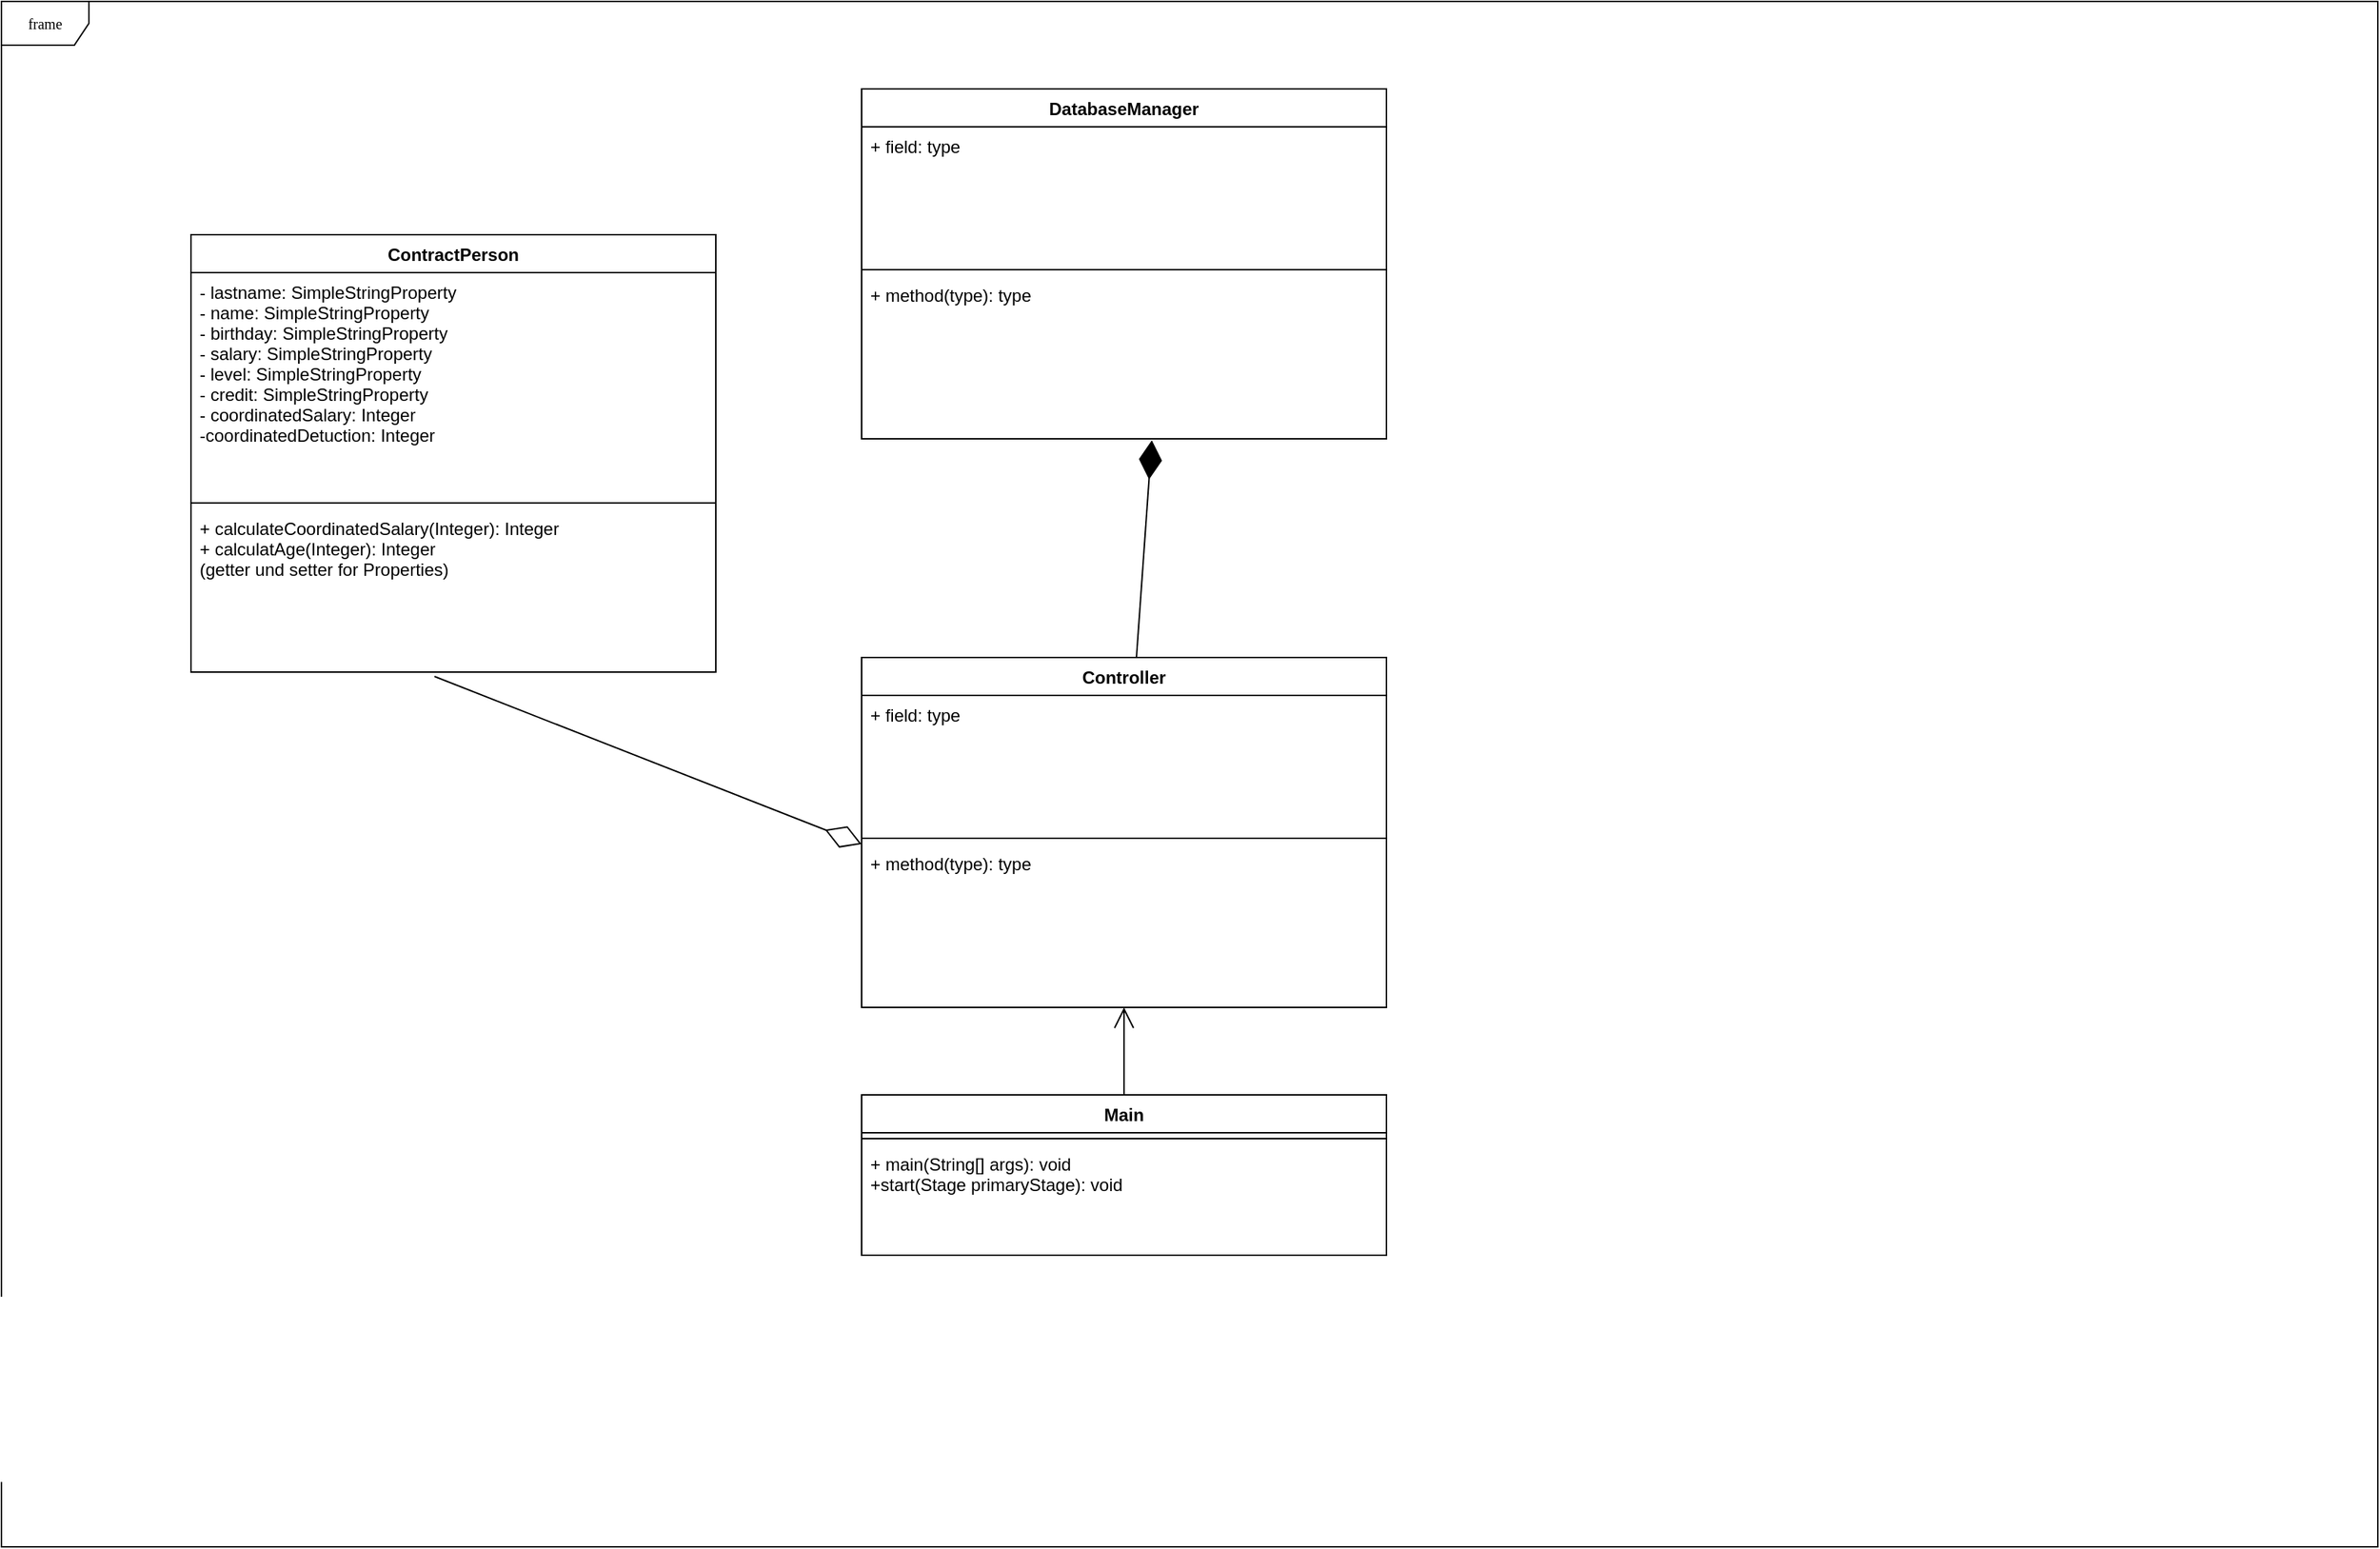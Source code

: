 <mxfile version="11.0.2" type="github"><diagram name="Page-1" id="c4acf3e9-155e-7222-9cf6-157b1a14988f"><mxGraphModel dx="1697" dy="920" grid="1" gridSize="10" guides="1" tooltips="1" connect="1" arrows="1" fold="1" page="1" pageScale="1" pageWidth="850" pageHeight="1100" background="#ffffff" math="0" shadow="0"><root><mxCell id="0"/><mxCell id="1" parent="0"/><mxCell id="17acba5748e5396b-1" value="frame" style="shape=umlFrame;whiteSpace=wrap;html=1;rounded=0;shadow=0;comic=0;labelBackgroundColor=none;strokeColor=#000000;strokeWidth=1;fillColor=#ffffff;fontFamily=Verdana;fontSize=10;fontColor=#000000;align=center;" parent="1" vertex="1"><mxGeometry x="30" y="20" width="1630" height="1060" as="geometry"/></mxCell><mxCell id="3Uqe1BacnNjltY_FLwAF-1" value="ContractPerson" style="swimlane;fontStyle=1;align=center;verticalAlign=top;childLayout=stackLayout;horizontal=1;startSize=26;horizontalStack=0;resizeParent=1;resizeParentMax=0;resizeLast=0;collapsible=1;marginBottom=0;" parent="1" vertex="1"><mxGeometry x="160" y="180" width="360" height="300" as="geometry"/></mxCell><mxCell id="3Uqe1BacnNjltY_FLwAF-2" value="- lastname: SimpleStringProperty&#10;- name: SimpleStringProperty&#10;- birthday: SimpleStringProperty&#10;- salary: SimpleStringProperty&#10;- level: SimpleStringProperty&#10;- credit: SimpleStringProperty&#10;- coordinatedSalary: Integer&#10;-coordinatedDetuction: Integer&#10; &#10; &#10; &#10; " style="text;strokeColor=none;fillColor=none;align=left;verticalAlign=top;spacingLeft=4;spacingRight=4;overflow=hidden;rotatable=0;points=[[0,0.5],[1,0.5]];portConstraint=eastwest;" parent="3Uqe1BacnNjltY_FLwAF-1" vertex="1"><mxGeometry y="26" width="360" height="154" as="geometry"/></mxCell><mxCell id="3Uqe1BacnNjltY_FLwAF-3" value="" style="line;strokeWidth=1;fillColor=none;align=left;verticalAlign=middle;spacingTop=-1;spacingLeft=3;spacingRight=3;rotatable=0;labelPosition=right;points=[];portConstraint=eastwest;" parent="3Uqe1BacnNjltY_FLwAF-1" vertex="1"><mxGeometry y="180" width="360" height="8" as="geometry"/></mxCell><mxCell id="3Uqe1BacnNjltY_FLwAF-4" value="+ calculateCoordinatedSalary(Integer): Integer&#10;+ calculatAge(Integer): Integer&#10;(getter und setter for Properties)" style="text;strokeColor=none;fillColor=none;align=left;verticalAlign=top;spacingLeft=4;spacingRight=4;overflow=hidden;rotatable=0;points=[[0,0.5],[1,0.5]];portConstraint=eastwest;" parent="3Uqe1BacnNjltY_FLwAF-1" vertex="1"><mxGeometry y="188" width="360" height="112" as="geometry"/></mxCell><mxCell id="3Uqe1BacnNjltY_FLwAF-5" value="Main" style="swimlane;fontStyle=1;align=center;verticalAlign=top;childLayout=stackLayout;horizontal=1;startSize=26;horizontalStack=0;resizeParent=1;resizeParentMax=0;resizeLast=0;collapsible=1;marginBottom=0;" parent="1" vertex="1"><mxGeometry x="620" y="770" width="360" height="110" as="geometry"/></mxCell><mxCell id="3Uqe1BacnNjltY_FLwAF-7" value="" style="line;strokeWidth=1;fillColor=none;align=left;verticalAlign=middle;spacingTop=-1;spacingLeft=3;spacingRight=3;rotatable=0;labelPosition=right;points=[];portConstraint=eastwest;" parent="3Uqe1BacnNjltY_FLwAF-5" vertex="1"><mxGeometry y="26" width="360" height="8" as="geometry"/></mxCell><mxCell id="3Uqe1BacnNjltY_FLwAF-8" value="+ main(String[] args): void&#10;+start(Stage primaryStage): void&#10;" style="text;strokeColor=none;fillColor=none;align=left;verticalAlign=top;spacingLeft=4;spacingRight=4;overflow=hidden;rotatable=0;points=[[0,0.5],[1,0.5]];portConstraint=eastwest;" parent="3Uqe1BacnNjltY_FLwAF-5" vertex="1"><mxGeometry y="34" width="360" height="76" as="geometry"/></mxCell><mxCell id="3Uqe1BacnNjltY_FLwAF-9" value="DatabaseManager" style="swimlane;fontStyle=1;align=center;verticalAlign=top;childLayout=stackLayout;horizontal=1;startSize=26;horizontalStack=0;resizeParent=1;resizeParentMax=0;resizeLast=0;collapsible=1;marginBottom=0;" parent="1" vertex="1"><mxGeometry x="620" y="80" width="360" height="240" as="geometry"/></mxCell><mxCell id="3Uqe1BacnNjltY_FLwAF-10" value="+ field: type" style="text;strokeColor=none;fillColor=none;align=left;verticalAlign=top;spacingLeft=4;spacingRight=4;overflow=hidden;rotatable=0;points=[[0,0.5],[1,0.5]];portConstraint=eastwest;" parent="3Uqe1BacnNjltY_FLwAF-9" vertex="1"><mxGeometry y="26" width="360" height="94" as="geometry"/></mxCell><mxCell id="3Uqe1BacnNjltY_FLwAF-11" value="" style="line;strokeWidth=1;fillColor=none;align=left;verticalAlign=middle;spacingTop=-1;spacingLeft=3;spacingRight=3;rotatable=0;labelPosition=right;points=[];portConstraint=eastwest;" parent="3Uqe1BacnNjltY_FLwAF-9" vertex="1"><mxGeometry y="120" width="360" height="8" as="geometry"/></mxCell><mxCell id="3Uqe1BacnNjltY_FLwAF-12" value="+ method(type): type" style="text;strokeColor=none;fillColor=none;align=left;verticalAlign=top;spacingLeft=4;spacingRight=4;overflow=hidden;rotatable=0;points=[[0,0.5],[1,0.5]];portConstraint=eastwest;" parent="3Uqe1BacnNjltY_FLwAF-9" vertex="1"><mxGeometry y="128" width="360" height="112" as="geometry"/></mxCell><mxCell id="3Uqe1BacnNjltY_FLwAF-13" value="Controller" style="swimlane;fontStyle=1;align=center;verticalAlign=top;childLayout=stackLayout;horizontal=1;startSize=26;horizontalStack=0;resizeParent=1;resizeParentMax=0;resizeLast=0;collapsible=1;marginBottom=0;" parent="1" vertex="1"><mxGeometry x="620" y="470" width="360" height="240" as="geometry"/></mxCell><mxCell id="3Uqe1BacnNjltY_FLwAF-14" value="+ field: type" style="text;strokeColor=none;fillColor=none;align=left;verticalAlign=top;spacingLeft=4;spacingRight=4;overflow=hidden;rotatable=0;points=[[0,0.5],[1,0.5]];portConstraint=eastwest;" parent="3Uqe1BacnNjltY_FLwAF-13" vertex="1"><mxGeometry y="26" width="360" height="94" as="geometry"/></mxCell><mxCell id="3Uqe1BacnNjltY_FLwAF-15" value="" style="line;strokeWidth=1;fillColor=none;align=left;verticalAlign=middle;spacingTop=-1;spacingLeft=3;spacingRight=3;rotatable=0;labelPosition=right;points=[];portConstraint=eastwest;" parent="3Uqe1BacnNjltY_FLwAF-13" vertex="1"><mxGeometry y="120" width="360" height="8" as="geometry"/></mxCell><mxCell id="3Uqe1BacnNjltY_FLwAF-16" value="+ method(type): type" style="text;strokeColor=none;fillColor=none;align=left;verticalAlign=top;spacingLeft=4;spacingRight=4;overflow=hidden;rotatable=0;points=[[0,0.5],[1,0.5]];portConstraint=eastwest;" parent="3Uqe1BacnNjltY_FLwAF-13" vertex="1"><mxGeometry y="128" width="360" height="112" as="geometry"/></mxCell><mxCell id="3Uqe1BacnNjltY_FLwAF-17" value="" style="endArrow=diamondThin;endFill=1;endSize=24;html=1;entryX=0.553;entryY=1.009;entryDx=0;entryDy=0;entryPerimeter=0;" parent="1" source="3Uqe1BacnNjltY_FLwAF-13" target="3Uqe1BacnNjltY_FLwAF-12" edge="1"><mxGeometry width="160" relative="1" as="geometry"><mxPoint x="450" y="480" as="sourcePoint"/><mxPoint x="610" y="480" as="targetPoint"/></mxGeometry></mxCell><mxCell id="3Uqe1BacnNjltY_FLwAF-18" value="" style="endArrow=open;endFill=1;endSize=12;html=1;exitX=0.5;exitY=0;exitDx=0;exitDy=0;" parent="1" source="3Uqe1BacnNjltY_FLwAF-5" target="3Uqe1BacnNjltY_FLwAF-16" edge="1"><mxGeometry width="160" relative="1" as="geometry"><mxPoint x="1070" y="720" as="sourcePoint"/><mxPoint x="1230" y="720" as="targetPoint"/></mxGeometry></mxCell><mxCell id="3Uqe1BacnNjltY_FLwAF-19" value="" style="endArrow=diamondThin;endFill=0;endSize=24;html=1;exitX=0.464;exitY=1.027;exitDx=0;exitDy=0;exitPerimeter=0;" parent="1" source="3Uqe1BacnNjltY_FLwAF-4" edge="1"><mxGeometry width="160" relative="1" as="geometry"><mxPoint x="390" y="650" as="sourcePoint"/><mxPoint x="620" y="598" as="targetPoint"/></mxGeometry></mxCell></root></mxGraphModel></diagram></mxfile>